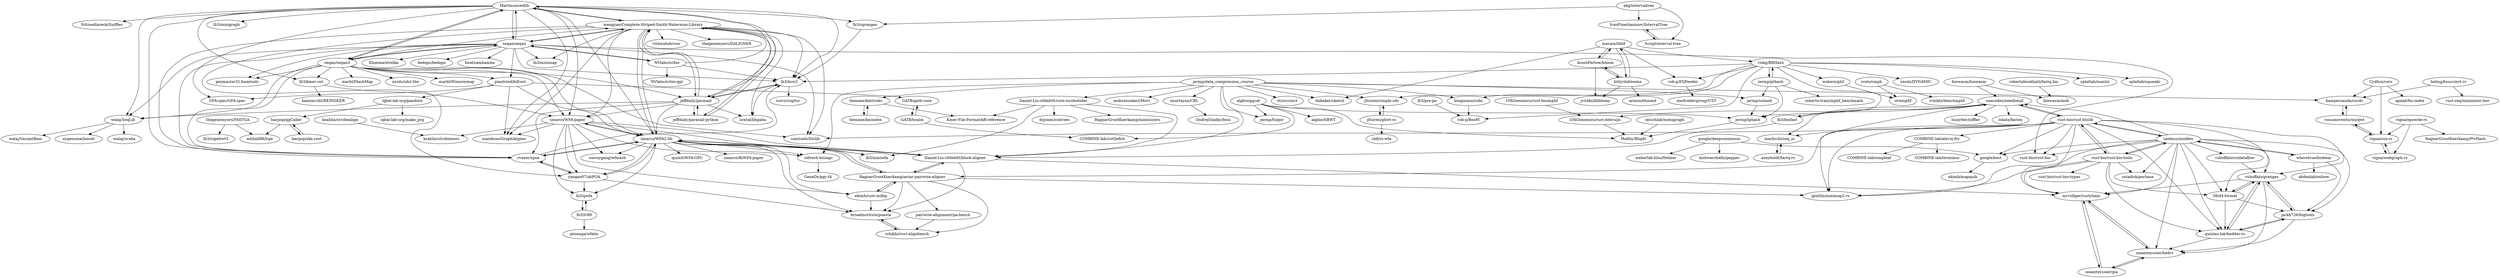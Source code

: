 digraph G {
"Martinsos/edlib" -> "mengyao/Complete-Striped-Smith-Waterman-Library"
"Martinsos/edlib" -> "lh3/ksw2"
"Martinsos/edlib" -> "smarco/WFA2-lib"
"Martinsos/edlib" -> "maickrau/GraphAligner" ["e"=1]
"Martinsos/edlib" -> "jeffdaily/parasail"
"Martinsos/edlib" -> "seqan/seqan3"
"Martinsos/edlib" -> "rvaser/spoa"
"Martinsos/edlib" -> "seqan/seqan"
"Martinsos/edlib" -> "walaj/SeqLib"
"Martinsos/edlib" -> "fritzsedlazeck/Sniffles" ["e"=1]
"Martinsos/edlib" -> "lh3/cgranges"
"Martinsos/edlib" -> "smarco/WFA-paper"
"Martinsos/edlib" -> "lh3/kmer-cnt"
"Martinsos/edlib" -> "lh3/minigraph" ["e"=1]
"Martinsos/edlib" -> "GFA-spec/GFA-spec" ["e"=1]
"lh3/cgranges" -> "lh3/ksw2"
"zaeleus/noodles" -> "rust-bio/rust-htslib"
"zaeleus/noodles" -> "rust-bio/rust-bio" ["e"=1]
"zaeleus/noodles" -> "onecodex/needletail"
"zaeleus/noodles" -> "jackh726/bigtools"
"zaeleus/noodles" -> "rust-bio/rust-bio-tools"
"zaeleus/noodles" -> "vsbuffalo/granges"
"zaeleus/noodles" -> "38/d4-format"
"zaeleus/noodles" -> "wheretrue/biobear"
"zaeleus/noodles" -> "google/best"
"zaeleus/noodles" -> "sstadick/perbase"
"zaeleus/noodles" -> "quinlan-lab/bedder-rs"
"zaeleus/noodles" -> "mrvollger/rustybam"
"zaeleus/noodles" -> "noamteyssier/bedrs"
"zaeleus/noodles" -> "vsbuffalo/scidataflow"
"zaeleus/noodles" -> "jguhlin/minimap2-rs"
"10XGenomics/rust-boomphf" -> "10XGenomics/rust-debruijn"
"yangao07/abPOA" -> "rvaser/spoa"
"yangao07/abPOA" -> "lh3/gwfa"
"yangao07/abPOA" -> "smarco/WFA2-lib"
"yangao07/abPOA" -> "broadinstitute/poasta"
"mavam/libbf" -> "ArashPartow/bloom"
"mavam/libbf" -> "dnbaker/sketch"
"mavam/libbf" -> "rizkg/BBHash"
"mavam/libbf" -> "bitly/dablooms"
"mavam/libbf" -> "rob-p/FQFeeder"
"robertaboukhalil/fastq.bio" -> "biowasm/aioli"
"ArashPartow/bloom" -> "mavam/libbf"
"ArashPartow/bloom" -> "bitly/dablooms"
"ArashPartow/bloom" -> "jvirkki/libbloom"
"jackh726/bigtools" -> "vsbuffalo/granges"
"jackh726/bigtools" -> "quinlan-lab/bedder-rs"
"jackh726/bigtools" -> "noamteyssier/bedrs"
"pmelsted/bifrost" -> "maickrau/GraphAligner" ["e"=1]
"pmelsted/bifrost" -> "iqbal-lab-org/pandora"
"pmelsted/bifrost" -> "GATB/gatb-core"
"pmelsted/bifrost" -> "smarco/WFA2-lib"
"pmelsted/bifrost" -> "GFA-spec/GFA-spec" ["e"=1]
"IvanPinezhaninov/IntervalTree" -> "5cript/interval-tree"
"lh3/pre-pe" -> "rob-p/BooM"
"bingmann/cobs" -> "rob-p/BooM"
"bacpop/ggCaller" -> "bacpop/ska.rust"
"bacpop/ggCaller" -> "mbhall88/lrge"
"COMBINE-lab/alevin-fry" -> "COMBINE-lab/simpleaf"
"COMBINE-lab/alevin-fry" -> "COMBINE-lab/terminus"
"lh3/kmer-cnt" -> "kamimrcht/REINDEER"
"lh3/kmer-cnt" -> "smarco/WFA-paper"
"smarco/WFA-paper" -> "smarco/WFA2-lib"
"smarco/WFA-paper" -> "maickrau/GraphAligner" ["e"=1]
"smarco/WFA-paper" -> "Daniel-Liu-c0deb0t/block-aligner"
"smarco/WFA-paper" -> "waveygang/wfmash" ["e"=1]
"smarco/WFA-paper" -> "yangao07/abPOA"
"smarco/WFA-paper" -> "lh3/miniwfa"
"smarco/WFA-paper" -> "refresh-bio/agc"
"smarco/WFA-paper" -> "lh3/gwfa"
"smarco/WFA-paper" -> "ekimb/rust-mdbg"
"smarco/WFA-paper" -> "ksahlin/strobemers"
"mengyao/Complete-Striped-Smith-Waterman-Library" -> "jeffdaily/parasail"
"mengyao/Complete-Striped-Smith-Waterman-Library" -> "smarco/WFA2-lib"
"mengyao/Complete-Striped-Smith-Waterman-Library" -> "jeffdaily/parasail-python"
"mengyao/Complete-Striped-Smith-Waterman-Library" -> "lh3/ksw2"
"mengyao/Complete-Striped-Smith-Waterman-Library" -> "Martinsos/edlib"
"mengyao/Complete-Striped-Smith-Waterman-Library" -> "rvaser/spoa"
"mengyao/Complete-Striped-Smith-Waterman-Library" -> "ocxtal/libgaba"
"mengyao/Complete-Striped-Smith-Waterman-Library" -> "maickrau/GraphAligner" ["e"=1]
"mengyao/Complete-Striped-Smith-Waterman-Library" -> "smarco/WFA-paper"
"mengyao/Complete-Striped-Smith-Waterman-Library" -> "yangao07/abPOA"
"mengyao/Complete-Striped-Smith-Waterman-Library" -> "vishnubob/ssw"
"mengyao/Complete-Striped-Smith-Waterman-Library" -> "thegenemyers/DALIGNER" ["e"=1]
"mengyao/Complete-Striped-Smith-Waterman-Library" -> "lh3/minimap" ["e"=1]
"mengyao/Complete-Striped-Smith-Waterman-Library" -> "samtools/htslib" ["e"=1]
"mengyao/Complete-Striped-Smith-Waterman-Library" -> "seqan/seqan"
"ekg/intervaltree" -> "IvanPinezhaninov/IntervalTree"
"ekg/intervaltree" -> "5cript/interval-tree"
"ekg/intervaltree" -> "lh3/cgranges"
"NVlabs/nvbio" -> "NVlabs/nvbio-gpl"
"NVlabs/nvbio" -> "seqan/seqan"
"NVlabs/nvbio" -> "lh3/ksw2"
"NVlabs/nvbio" -> "mengyao/Complete-Striped-Smith-Waterman-Library"
"algbio/ggcat" -> "jermp/fulgor"
"algbio/ggcat" -> "Malfoy/Blight"
"algbio/ggcat" -> "COMBINE-lab/cuttlefish"
"algbio/ggcat" -> "algbio/SBWT"
"algbio/ggcat" -> "jermp/lphash"
"tlemane/kmtricks" -> "tlemane/kmindex"
"tlemane/kmtricks" -> "Kmer-File-Format/kff-reference"
"Daniel-Liu-c0deb0t/cute-nucleotides" -> "RagnarGrootKoerkamp/minimizers"
"Daniel-Liu-c0deb0t/cute-nucleotides" -> "Daniel-Liu-c0deb0t/block-aligner"
"Daniel-Liu-c0deb0t/cute-nucleotides" -> "lh3/miniwfa"
"Daniel-Liu-c0deb0t/cute-nucleotides" -> "dcjones/coitrees"
"Daniel-Liu-c0deb0t/cute-nucleotides" -> "Kmer-File-Format/kff-reference"
"GATB/bcalm" -> "GATB/gatb-core"
"GATB/bcalm" -> "COMBINE-lab/cuttlefish"
"wahern/phf" -> "ot/emphf"
"biowasm/biowasm" -> "biowasm/aioli"
"biowasm/biowasm" -> "onecodex/needletail"
"38/d4-format" -> "vsbuffalo/granges"
"38/d4-format" -> "quinlan-lab/bedder-rs"
"38/d4-format" -> "jackh726/bigtools"
"GATB/gatb-core" -> "GATB/bcalm"
"lh3/biofast" -> "onecodex/needletail"
"lh3/biofast" -> "Daniel-Liu-c0deb0t/block-aligner"
"google/deepconsensus" -> "google/best"
"google/deepconsensus" -> "kishwarshafin/pepper" ["e"=1]
"google/deepconsensus" -> "weberlab-hhu/Helixer" ["e"=1]
"jeffdaily/parasail" -> "jeffdaily/parasail-python"
"jeffdaily/parasail" -> "lh3/ksw2"
"jeffdaily/parasail" -> "mengyao/Complete-Striped-Smith-Waterman-Library"
"jeffdaily/parasail" -> "smarco/WFA-paper"
"jeffdaily/parasail" -> "smarco/WFA2-lib"
"jeffdaily/parasail" -> "rvaser/spoa"
"jeffdaily/parasail" -> "ocxtal/libgaba"
"jeffdaily/parasail" -> "Martinsos/edlib"
"jeffdaily/parasail" -> "walaj/SeqLib"
"jermp/pthash" -> "roberto-trani/mphf_benchmark"
"jermp/pthash" -> "jermp/lphash"
"jermp/pthash" -> "jermp/sshash"
"jermp/pthash" -> "rizkg/BBHash"
"ksahlin/strobealign" -> "ksahlin/strobemers"
"rust-bio/rust-htslib" -> "zaeleus/noodles"
"rust-bio/rust-htslib" -> "rust-bio/rust-bio-tools"
"rust-bio/rust-htslib" -> "rust-bio/rust-bio" ["e"=1]
"rust-bio/rust-htslib" -> "onecodex/needletail"
"rust-bio/rust-htslib" -> "jguhlin/minimap2-rs"
"rust-bio/rust-htslib" -> "mrvollger/rustybam"
"rust-bio/rust-htslib" -> "google/best"
"rust-bio/rust-htslib" -> "vsbuffalo/granges"
"rust-bio/rust-htslib" -> "RagnarGrootKoerkamp/astar-pairwise-aligner"
"rust-bio/rust-htslib" -> "quinlan-lab/bedder-rs"
"rust-bio/rust-htslib" -> "COMBINE-lab/alevin-fry"
"rust-bio/rust-htslib" -> "samtools/htslib" ["e"=1]
"rust-bio/rust-htslib" -> "38/d4-format"
"rust-bio/rust-htslib" -> "markschl/seq_io"
"smarco/WFA2-lib" -> "Daniel-Liu-c0deb0t/block-aligner"
"smarco/WFA2-lib" -> "RagnarGrootKoerkamp/astar-pairwise-aligner"
"smarco/WFA2-lib" -> "smarco/WFA-paper"
"smarco/WFA2-lib" -> "yangao07/abPOA"
"smarco/WFA2-lib" -> "waveygang/wfmash" ["e"=1]
"smarco/WFA2-lib" -> "quim0/WFA-GPU"
"smarco/WFA2-lib" -> "rvaser/spoa"
"smarco/WFA2-lib" -> "mengyao/Complete-Striped-Smith-Waterman-Library"
"smarco/WFA2-lib" -> "broadinstitute/poasta"
"smarco/WFA2-lib" -> "smarco/BiWFA-paper"
"smarco/WFA2-lib" -> "lh3/miniwfa"
"smarco/WFA2-lib" -> "refresh-bio/agc"
"smarco/WFA2-lib" -> "lh3/gwfa"
"smarco/WFA2-lib" -> "ekimb/rust-mdbg"
"Daniel-Liu-c0deb0t/block-aligner" -> "RagnarGrootKoerkamp/astar-pairwise-aligner"
"Daniel-Liu-c0deb0t/block-aligner" -> "smarco/WFA2-lib"
"Daniel-Liu-c0deb0t/block-aligner" -> "broadinstitute/poasta"
"Daniel-Liu-c0deb0t/block-aligner" -> "mrvollger/rustybam"
"walaj/SeqLib" -> "walaj/svaba" ["e"=1]
"walaj/SeqLib" -> "walaj/VariantBam"
"walaj/SeqLib" -> "nygenome/lancet" ["e"=1]
"ekimb/rust-mdbg" -> "RagnarGrootKoerkamp/astar-pairwise-aligner"
"ekimb/rust-mdbg" -> "broadinstitute/poasta"
"jltsiren/simple-sds" -> "jltsiren/gbwt-rs"
"jltsiren/gbwt-rs" -> "chfi/rs-wfa"
"jltsiren/gbwt-rs" -> "jltsiren/simple-sds"
"mrvollger/rustybam" -> "noamteyssier/bedrs"
"mrvollger/rustybam" -> "noamteyssier/gia"
"RagnarGrootKoerkamp/astar-pairwise-aligner" -> "Daniel-Liu-c0deb0t/block-aligner"
"RagnarGrootKoerkamp/astar-pairwise-aligner" -> "broadinstitute/poasta"
"RagnarGrootKoerkamp/astar-pairwise-aligner" -> "smarco/WFA2-lib"
"RagnarGrootKoerkamp/astar-pairwise-aligner" -> "jguhlin/minimap2-rs"
"RagnarGrootKoerkamp/astar-pairwise-aligner" -> "rchikhi/rust-alignbench"
"RagnarGrootKoerkamp/astar-pairwise-aligner" -> "ekimb/rust-mdbg"
"RagnarGrootKoerkamp/astar-pairwise-aligner" -> "pairwise-alignment/pa-bench"
"kampersanda/sucds" -> "rossanoventurini/qwt"
"refresh-bio/agc" -> "GeneDx/pgr-tk" ["e"=1]
"jermp/sshash" -> "jermp/lphash"
"beling/bsuccinct-rs" -> "kampersanda/sucds"
"beling/bsuccinct-rs" -> "rust-seq/minimizer-iter"
"rizkg/BBHash" -> "rob-p/FQFeeder"
"rizkg/BBHash" -> "xxsds/DYNAMIC" ["e"=1]
"rizkg/BBHash" -> "rob-p/BooM"
"rizkg/BBHash" -> "jltsiren/simple-sds"
"rizkg/BBHash" -> "jermp/pthash"
"rizkg/BBHash" -> "wahern/phf"
"rizkg/BBHash" -> "splatlab/mantis"
"rizkg/BBHash" -> "bingmann/cobs"
"rizkg/BBHash" -> "lh3/ksw2"
"rizkg/BBHash" -> "jermp/lphash"
"rizkg/BBHash" -> "splatlab/squeakr"
"jermp/data_compression_course" -> "ot/succinct" ["e"=1]
"jermp/data_compression_course" -> "Daniel-Liu-c0deb0t/block-aligner"
"jermp/data_compression_course" -> "jermp/fulgor"
"jermp/data_compression_course" -> "bingmann/cobs"
"jermp/data_compression_course" -> "dnbaker/sketch"
"jermp/data_compression_course" -> "mohsenzakeri/Movi"
"jermp/data_compression_course" -> "tlemane/kmtricks"
"jermp/data_compression_course" -> "imartayan/CBL"
"jermp/data_compression_course" -> "refresh-bio/agc"
"jermp/data_compression_course" -> "Daniel-Liu-c0deb0t/cute-nucleotides"
"jermp/data_compression_course" -> "jltsiren/simple-sds"
"jermp/data_compression_course" -> "jermp/sshash"
"jermp/data_compression_course" -> "kampersanda/sucds"
"lh3/gwfa" -> "lh3/lv89"
"lh3/lv89" -> "lh3/gwfa"
"lh3/lv89" -> "jeizenga/wfalm"
"zvelo/cmph" -> "rchikhi/benchmphf"
"zvelo/cmph" -> "ot/emphf"
"bitly/dablooms" -> "armon/bloomd" ["e"=1]
"bitly/dablooms" -> "mavam/libbf"
"bitly/dablooms" -> "ArashPartow/bloom"
"bitly/dablooms" -> "jvirkki/libbloom"
"jeffdaily/parasail-python" -> "jeffdaily/parasail"
"jeffdaily/parasail-python" -> "mengyao/Complete-Striped-Smith-Waterman-Library"
"seqan/seqan3" -> "seqan/seqan"
"seqan/seqan3" -> "smarco/WFA2-lib"
"seqan/seqan3" -> "Martinsos/edlib"
"seqan/seqan3" -> "smarco/WFA-paper"
"seqan/seqan3" -> "mengyao/Complete-Striped-Smith-Waterman-Library"
"seqan/seqan3" -> "walaj/SeqLib"
"seqan/seqan3" -> "jeffdaily/parasail"
"seqan/seqan3" -> "samtools/htslib" ["e"=1]
"seqan/seqan3" -> "pmelsted/bifrost"
"seqan/seqan3" -> "rvaser/spoa"
"seqan/seqan3" -> "lh3/kmer-cnt"
"seqan/seqan3" -> "xxsds/sdsl-lite" ["e"=1]
"seqan/seqan3" -> "pezmaster31/bamtools" ["e"=1]
"seqan/seqan3" -> "marbl/Winnowmap" ["e"=1]
"seqan/seqan3" -> "marbl/MashMap" ["e"=1]
"rvaser/spoa" -> "yangao07/abPOA"
"rvaser/spoa" -> "smarco/WFA2-lib"
"rvaser/spoa" -> "lh3/ksw2"
"jermp/lphash" -> "Malfoy/Blight"
"tlemane/kmindex" -> "tlemane/kmtricks"
"google/best" -> "ekimb/mapquik"
"noamteyssier/bedrs" -> "noamteyssier/gia"
"noamteyssier/bedrs" -> "mrvollger/rustybam"
"bacpop/ska.rust" -> "bacpop/ggCaller"
"rchikhi/rust-alignbench" -> "broadinstitute/poasta"
"pairwise-alignment/pa-bench" -> "rchikhi/rust-alignbench"
"seqan/seqan" -> "seqan/seqan3"
"seqan/seqan" -> "walaj/SeqLib"
"seqan/seqan" -> "pezmaster31/bamtools" ["e"=1]
"seqan/seqan" -> "samtools/htslib" ["e"=1]
"seqan/seqan" -> "Martinsos/edlib"
"seqan/seqan" -> "biod/sambamba" ["e"=1]
"seqan/seqan" -> "lh3/ksw2"
"seqan/seqan" -> "mengyao/Complete-Striped-Smith-Waterman-Library"
"seqan/seqan" -> "lh3/minimap" ["e"=1]
"seqan/seqan" -> "pmelsted/bifrost"
"seqan/seqan" -> "NVlabs/nvbio"
"seqan/seqan" -> "Illumina/strelka" ["e"=1]
"seqan/seqan" -> "rvaser/spoa"
"seqan/seqan" -> "rust-bio/rust-bio" ["e"=1]
"seqan/seqan" -> "bedops/bedops" ["e"=1]
"quinlan-lab/bedder-rs" -> "vsbuffalo/granges"
"quinlan-lab/bedder-rs" -> "jackh726/bigtools"
"quinlan-lab/bedder-rs" -> "noamteyssier/bedrs"
"iqbal-lab-org/pandora" -> "iqbal-lab-org/make_prg"
"iqbal-lab-org/pandora" -> "bacpop/ggCaller"
"vigna/sux-rs" -> "vigna/webgraph-rs"
"vigna/sux-rs" -> "rossanoventurini/qwt"
"vsbuffalo/scidataflow" -> "vsbuffalo/granges"
"rust-bio/rust-bio-tools" -> "rust-bio/rust-htslib"
"rust-bio/rust-bio-tools" -> "rust-bio/rust-bio-types"
"rust-bio/rust-bio-tools" -> "jguhlin/minimap2-rs"
"rust-bio/rust-bio-tools" -> "38/d4-format"
"rust-bio/rust-bio-tools" -> "zaeleus/noodles"
"rust-bio/rust-bio-tools" -> "quinlan-lab/bedder-rs"
"rust-bio/rust-bio-tools" -> "mrvollger/rustybam"
"rust-bio/rust-bio-tools" -> "sstadick/perbase"
"rossanoventurini/qwt" -> "vigna/sux-rs"
"rossanoventurini/qwt" -> "kampersanda/sucds"
"rob-p/FQFeeder" -> "medvedevgroup/UST"
"thegenemyers/FASTGA" -> "lh3/ropebwt3"
"thegenemyers/FASTGA" -> "mbhall88/lrge"
"aseyboldt/fastq-rs" -> "markschl/seq_io"
"ratschlab/metagraph" -> "Malfoy/Blight"
"Cydhra/vers" -> "kampersanda/sucds"
"Cydhra/vers" -> "ajalab/fm-index"
"Cydhra/vers" -> "vigna/sux-rs"
"vigna/webgraph-rs" -> "vigna/sux-rs"
"wheretrue/biobear" -> "abdenlab/oxbow"
"wheretrue/biobear" -> "jackh726/bigtools"
"wheretrue/biobear" -> "zaeleus/noodles"
"broadinstitute/poasta" -> "rchikhi/rust-alignbench"
"vigna/epserde-rs" -> "vigna/sux-rs"
"vigna/epserde-rs" -> "vigna/webgraph-rs"
"vigna/epserde-rs" -> "RagnarGrootKoerkamp/PtrHash"
"noamteyssier/gia" -> "noamteyssier/bedrs"
"noamteyssier/gia" -> "mrvollger/rustybam"
"imartayan/CBL" -> "OndrejSladky/fmsi"
"vsbuffalo/granges" -> "quinlan-lab/bedder-rs"
"vsbuffalo/granges" -> "jackh726/bigtools"
"vsbuffalo/granges" -> "mrvollger/rustybam"
"vsbuffalo/granges" -> "38/d4-format"
"vsbuffalo/granges" -> "noamteyssier/bedrs"
"5cript/interval-tree" -> "IvanPinezhaninov/IntervalTree"
"onecodex/needletail" -> "jguhlin/minimap2-rs"
"onecodex/needletail" -> "luizirber/niffler"
"onecodex/needletail" -> "lskatz/fasten"
"onecodex/needletail" -> "lh3/biofast"
"onecodex/needletail" -> "rust-bio/rust-htslib"
"onecodex/needletail" -> "10XGenomics/rust-debruijn"
"onecodex/needletail" -> "markschl/seq_io"
"10XGenomics/rust-debruijn" -> "Malfoy/Blight"
"lh3/ksw2" -> "ocxtal/libgaba"
"lh3/ksw2" -> "jeffdaily/parasail"
"lh3/ksw2" -> "isovic/raptor"
"markschl/seq_io" -> "aseyboldt/fastq-rs"
"Martinsos/edlib" ["l"="39.643,37.733"]
"mengyao/Complete-Striped-Smith-Waterman-Library" ["l"="39.633,37.719"]
"lh3/ksw2" ["l"="39.617,37.74"]
"smarco/WFA2-lib" ["l"="39.601,37.693"]
"maickrau/GraphAligner" ["l"="40.618,38.606"]
"jeffdaily/parasail" ["l"="39.643,37.71"]
"seqan/seqan3" ["l"="39.661,37.722"]
"rvaser/spoa" ["l"="39.614,37.721"]
"seqan/seqan" ["l"="39.661,37.743"]
"walaj/SeqLib" ["l"="39.685,37.743"]
"fritzsedlazeck/Sniffles" ["l"="40.8,37.481"]
"lh3/cgranges" ["l"="39.702,37.728"]
"smarco/WFA-paper" ["l"="39.616,37.702"]
"lh3/kmer-cnt" ["l"="39.631,37.756"]
"lh3/minigraph" ["l"="40.585,38.612"]
"GFA-spec/GFA-spec" ["l"="40.631,38.62"]
"zaeleus/noodles" ["l"="39.489,37.551"]
"rust-bio/rust-htslib" ["l"="39.492,37.577"]
"rust-bio/rust-bio" ["l"="40.807,37.312"]
"onecodex/needletail" ["l"="39.532,37.585"]
"jackh726/bigtools" ["l"="39.48,37.53"]
"rust-bio/rust-bio-tools" ["l"="39.509,37.559"]
"vsbuffalo/granges" ["l"="39.474,37.545"]
"38/d4-format" ["l"="39.468,37.559"]
"wheretrue/biobear" ["l"="39.487,37.511"]
"google/best" ["l"="39.436,37.545"]
"sstadick/perbase" ["l"="39.516,37.526"]
"quinlan-lab/bedder-rs" ["l"="39.494,37.539"]
"mrvollger/rustybam" ["l"="39.515,37.575"]
"noamteyssier/bedrs" ["l"="39.511,37.547"]
"vsbuffalo/scidataflow" ["l"="39.453,37.521"]
"jguhlin/minimap2-rs" ["l"="39.512,37.595"]
"10XGenomics/rust-boomphf" ["l"="39.446,37.629"]
"10XGenomics/rust-debruijn" ["l"="39.482,37.629"]
"yangao07/abPOA" ["l"="39.596,37.704"]
"lh3/gwfa" ["l"="39.62,37.676"]
"broadinstitute/poasta" ["l"="39.573,37.675"]
"mavam/libbf" ["l"="39.402,37.82"]
"ArashPartow/bloom" ["l"="39.365,37.835"]
"dnbaker/sketch" ["l"="39.457,37.805"]
"rizkg/BBHash" ["l"="39.446,37.762"]
"bitly/dablooms" ["l"="39.382,37.851"]
"rob-p/FQFeeder" ["l"="39.406,37.793"]
"robertaboukhalil/fastq.bio" ["l"="39.631,37.475"]
"biowasm/aioli" ["l"="39.613,37.499"]
"jvirkki/libbloom" ["l"="39.345,37.863"]
"pmelsted/bifrost" ["l"="39.695,37.704"]
"iqbal-lab-org/pandora" ["l"="39.779,37.729"]
"GATB/gatb-core" ["l"="39.686,37.662"]
"IvanPinezhaninov/IntervalTree" ["l"="39.784,37.686"]
"5cript/interval-tree" ["l"="39.797,37.696"]
"lh3/pre-pe" ["l"="39.433,37.801"]
"rob-p/BooM" ["l"="39.447,37.784"]
"bingmann/cobs" ["l"="39.471,37.776"]
"bacpop/ggCaller" ["l"="39.838,37.739"]
"bacpop/ska.rust" ["l"="39.854,37.752"]
"mbhall88/lrge" ["l"="39.884,37.74"]
"COMBINE-lab/alevin-fry" ["l"="39.419,37.582"]
"COMBINE-lab/simpleaf" ["l"="39.386,37.572"]
"COMBINE-lab/terminus" ["l"="39.386,37.592"]
"kamimrcht/REINDEER" ["l"="39.633,37.79"]
"Daniel-Liu-c0deb0t/block-aligner" ["l"="39.552,37.676"]
"waveygang/wfmash" ["l"="40.646,38.561"]
"lh3/miniwfa" ["l"="39.574,37.71"]
"refresh-bio/agc" ["l"="39.567,37.727"]
"ekimb/rust-mdbg" ["l"="39.587,37.667"]
"ksahlin/strobemers" ["l"="39.665,37.664"]
"jeffdaily/parasail-python" ["l"="39.645,37.693"]
"ocxtal/libgaba" ["l"="39.661,37.708"]
"vishnubob/ssw" ["l"="39.669,37.692"]
"thegenemyers/DALIGNER" ["l"="40.753,38.666"]
"lh3/minimap" ["l"="40.728,38.686"]
"samtools/htslib" ["l"="40.787,37.408"]
"ekg/intervaltree" ["l"="39.763,37.703"]
"NVlabs/nvbio" ["l"="39.655,37.767"]
"NVlabs/nvbio-gpl" ["l"="39.672,37.79"]
"algbio/ggcat" ["l"="39.506,37.686"]
"jermp/fulgor" ["l"="39.501,37.721"]
"Malfoy/Blight" ["l"="39.468,37.672"]
"COMBINE-lab/cuttlefish" ["l"="39.589,37.649"]
"algbio/SBWT" ["l"="39.484,37.685"]
"jermp/lphash" ["l"="39.465,37.713"]
"tlemane/kmtricks" ["l"="39.533,37.787"]
"tlemane/kmindex" ["l"="39.542,37.805"]
"Kmer-File-Format/kff-reference" ["l"="39.536,37.764"]
"Daniel-Liu-c0deb0t/cute-nucleotides" ["l"="39.539,37.731"]
"RagnarGrootKoerkamp/minimizers" ["l"="39.516,37.732"]
"dcjones/coitrees" ["l"="39.553,37.755"]
"GATB/bcalm" ["l"="39.657,37.645"]
"wahern/phf" ["l"="39.37,37.758"]
"ot/emphf" ["l"="39.325,37.757"]
"biowasm/biowasm" ["l"="39.586,37.531"]
"lh3/biofast" ["l"="39.538,37.62"]
"google/deepconsensus" ["l"="39.385,37.527"]
"kishwarshafin/pepper" ["l"="40.838,37.49"]
"weberlab-hhu/Helixer" ["l"="40.616,38.508"]
"jermp/pthash" ["l"="39.441,37.732"]
"roberto-trani/mphf_benchmark" ["l"="39.416,37.716"]
"jermp/sshash" ["l"="39.474,37.736"]
"ksahlin/strobealign" ["l"="39.703,37.635"]
"RagnarGrootKoerkamp/astar-pairwise-aligner" ["l"="39.555,37.65"]
"markschl/seq_io" ["l"="39.55,37.573"]
"quim0/WFA-GPU" ["l"="39.611,37.665"]
"smarco/BiWFA-paper" ["l"="39.569,37.693"]
"walaj/svaba" ["l"="40.732,37.526"]
"walaj/VariantBam" ["l"="39.719,37.766"]
"nygenome/lancet" ["l"="40.582,37.535"]
"jltsiren/simple-sds" ["l"="39.464,37.753"]
"jltsiren/gbwt-rs" ["l"="39.434,37.747"]
"chfi/rs-wfa" ["l"="39.409,37.737"]
"noamteyssier/gia" ["l"="39.531,37.555"]
"rchikhi/rust-alignbench" ["l"="39.57,37.656"]
"pairwise-alignment/pa-bench" ["l"="39.567,37.635"]
"kampersanda/sucds" ["l"="39.515,37.85"]
"rossanoventurini/qwt" ["l"="39.501,37.877"]
"GeneDx/pgr-tk" ["l"="40.67,38.595"]
"beling/bsuccinct-rs" ["l"="39.546,37.871"]
"rust-seq/minimizer-iter" ["l"="39.566,37.887"]
"xxsds/DYNAMIC" ["l"="-39.348,21.298"]
"splatlab/mantis" ["l"="39.416,37.775"]
"splatlab/squeakr" ["l"="39.404,37.757"]
"jermp/data_compression_course" ["l"="39.508,37.761"]
"ot/succinct" ["l"="54.379,26.08"]
"mohsenzakeri/Movi" ["l"="39.502,37.78"]
"imartayan/CBL" ["l"="39.505,37.796"]
"lh3/lv89" ["l"="39.63,37.651"]
"jeizenga/wfalm" ["l"="39.637,37.628"]
"zvelo/cmph" ["l"="39.29,37.757"]
"rchikhi/benchmphf" ["l"="39.267,37.758"]
"armon/bloomd" ["l"="4.119,-7.601"]
"xxsds/sdsl-lite" ["l"="-39.329,21.272"]
"pezmaster31/bamtools" ["l"="40.784,37.438"]
"marbl/Winnowmap" ["l"="40.844,37.503"]
"marbl/MashMap" ["l"="40.689,38.589"]
"ekimb/mapquik" ["l"="39.414,37.522"]
"biod/sambamba" ["l"="40.737,37.435"]
"Illumina/strelka" ["l"="40.682,37.488"]
"bedops/bedops" ["l"="40.82,37.412"]
"iqbal-lab-org/make_prg" ["l"="39.798,37.74"]
"vigna/sux-rs" ["l"="39.495,37.902"]
"vigna/webgraph-rs" ["l"="39.487,37.919"]
"rust-bio/rust-bio-types" ["l"="39.538,37.536"]
"medvedevgroup/UST" ["l"="39.377,37.794"]
"thegenemyers/FASTGA" ["l"="39.92,37.745"]
"lh3/ropebwt3" ["l"="39.952,37.748"]
"aseyboldt/fastq-rs" ["l"="39.577,37.569"]
"ratschlab/metagraph" ["l"="39.433,37.668"]
"Cydhra/vers" ["l"="39.518,37.888"]
"ajalab/fm-index" ["l"="39.531,37.908"]
"abdenlab/oxbow" ["l"="39.481,37.482"]
"vigna/epserde-rs" ["l"="39.489,37.937"]
"RagnarGrootKoerkamp/PtrHash" ["l"="39.485,37.959"]
"OndrejSladky/fmsi" ["l"="39.504,37.815"]
"luizirber/niffler" ["l"="39.562,37.557"]
"lskatz/fasten" ["l"="39.567,37.591"]
"isovic/raptor" ["l"="39.603,37.771"]
}